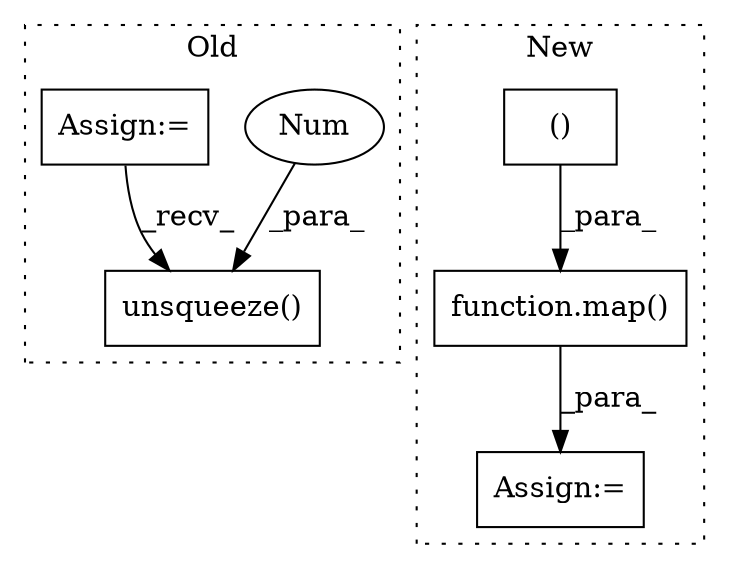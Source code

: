 digraph G {
subgraph cluster0 {
1 [label="unsqueeze()" a="75" s="1870,1886" l="14,1" shape="box"];
4 [label="Num" a="76" s="1884" l="2" shape="ellipse"];
6 [label="Assign:=" a="68" s="1435" l="3" shape="box"];
label = "Old";
style="dotted";
}
subgraph cluster1 {
2 [label="function.map()" a="75" s="1851,1906" l="4,1" shape="box"];
3 [label="()" a="54" s="1900" l="5" shape="box"];
5 [label="Assign:=" a="68" s="1843" l="8" shape="box"];
label = "New";
style="dotted";
}
2 -> 5 [label="_para_"];
3 -> 2 [label="_para_"];
4 -> 1 [label="_para_"];
6 -> 1 [label="_recv_"];
}
